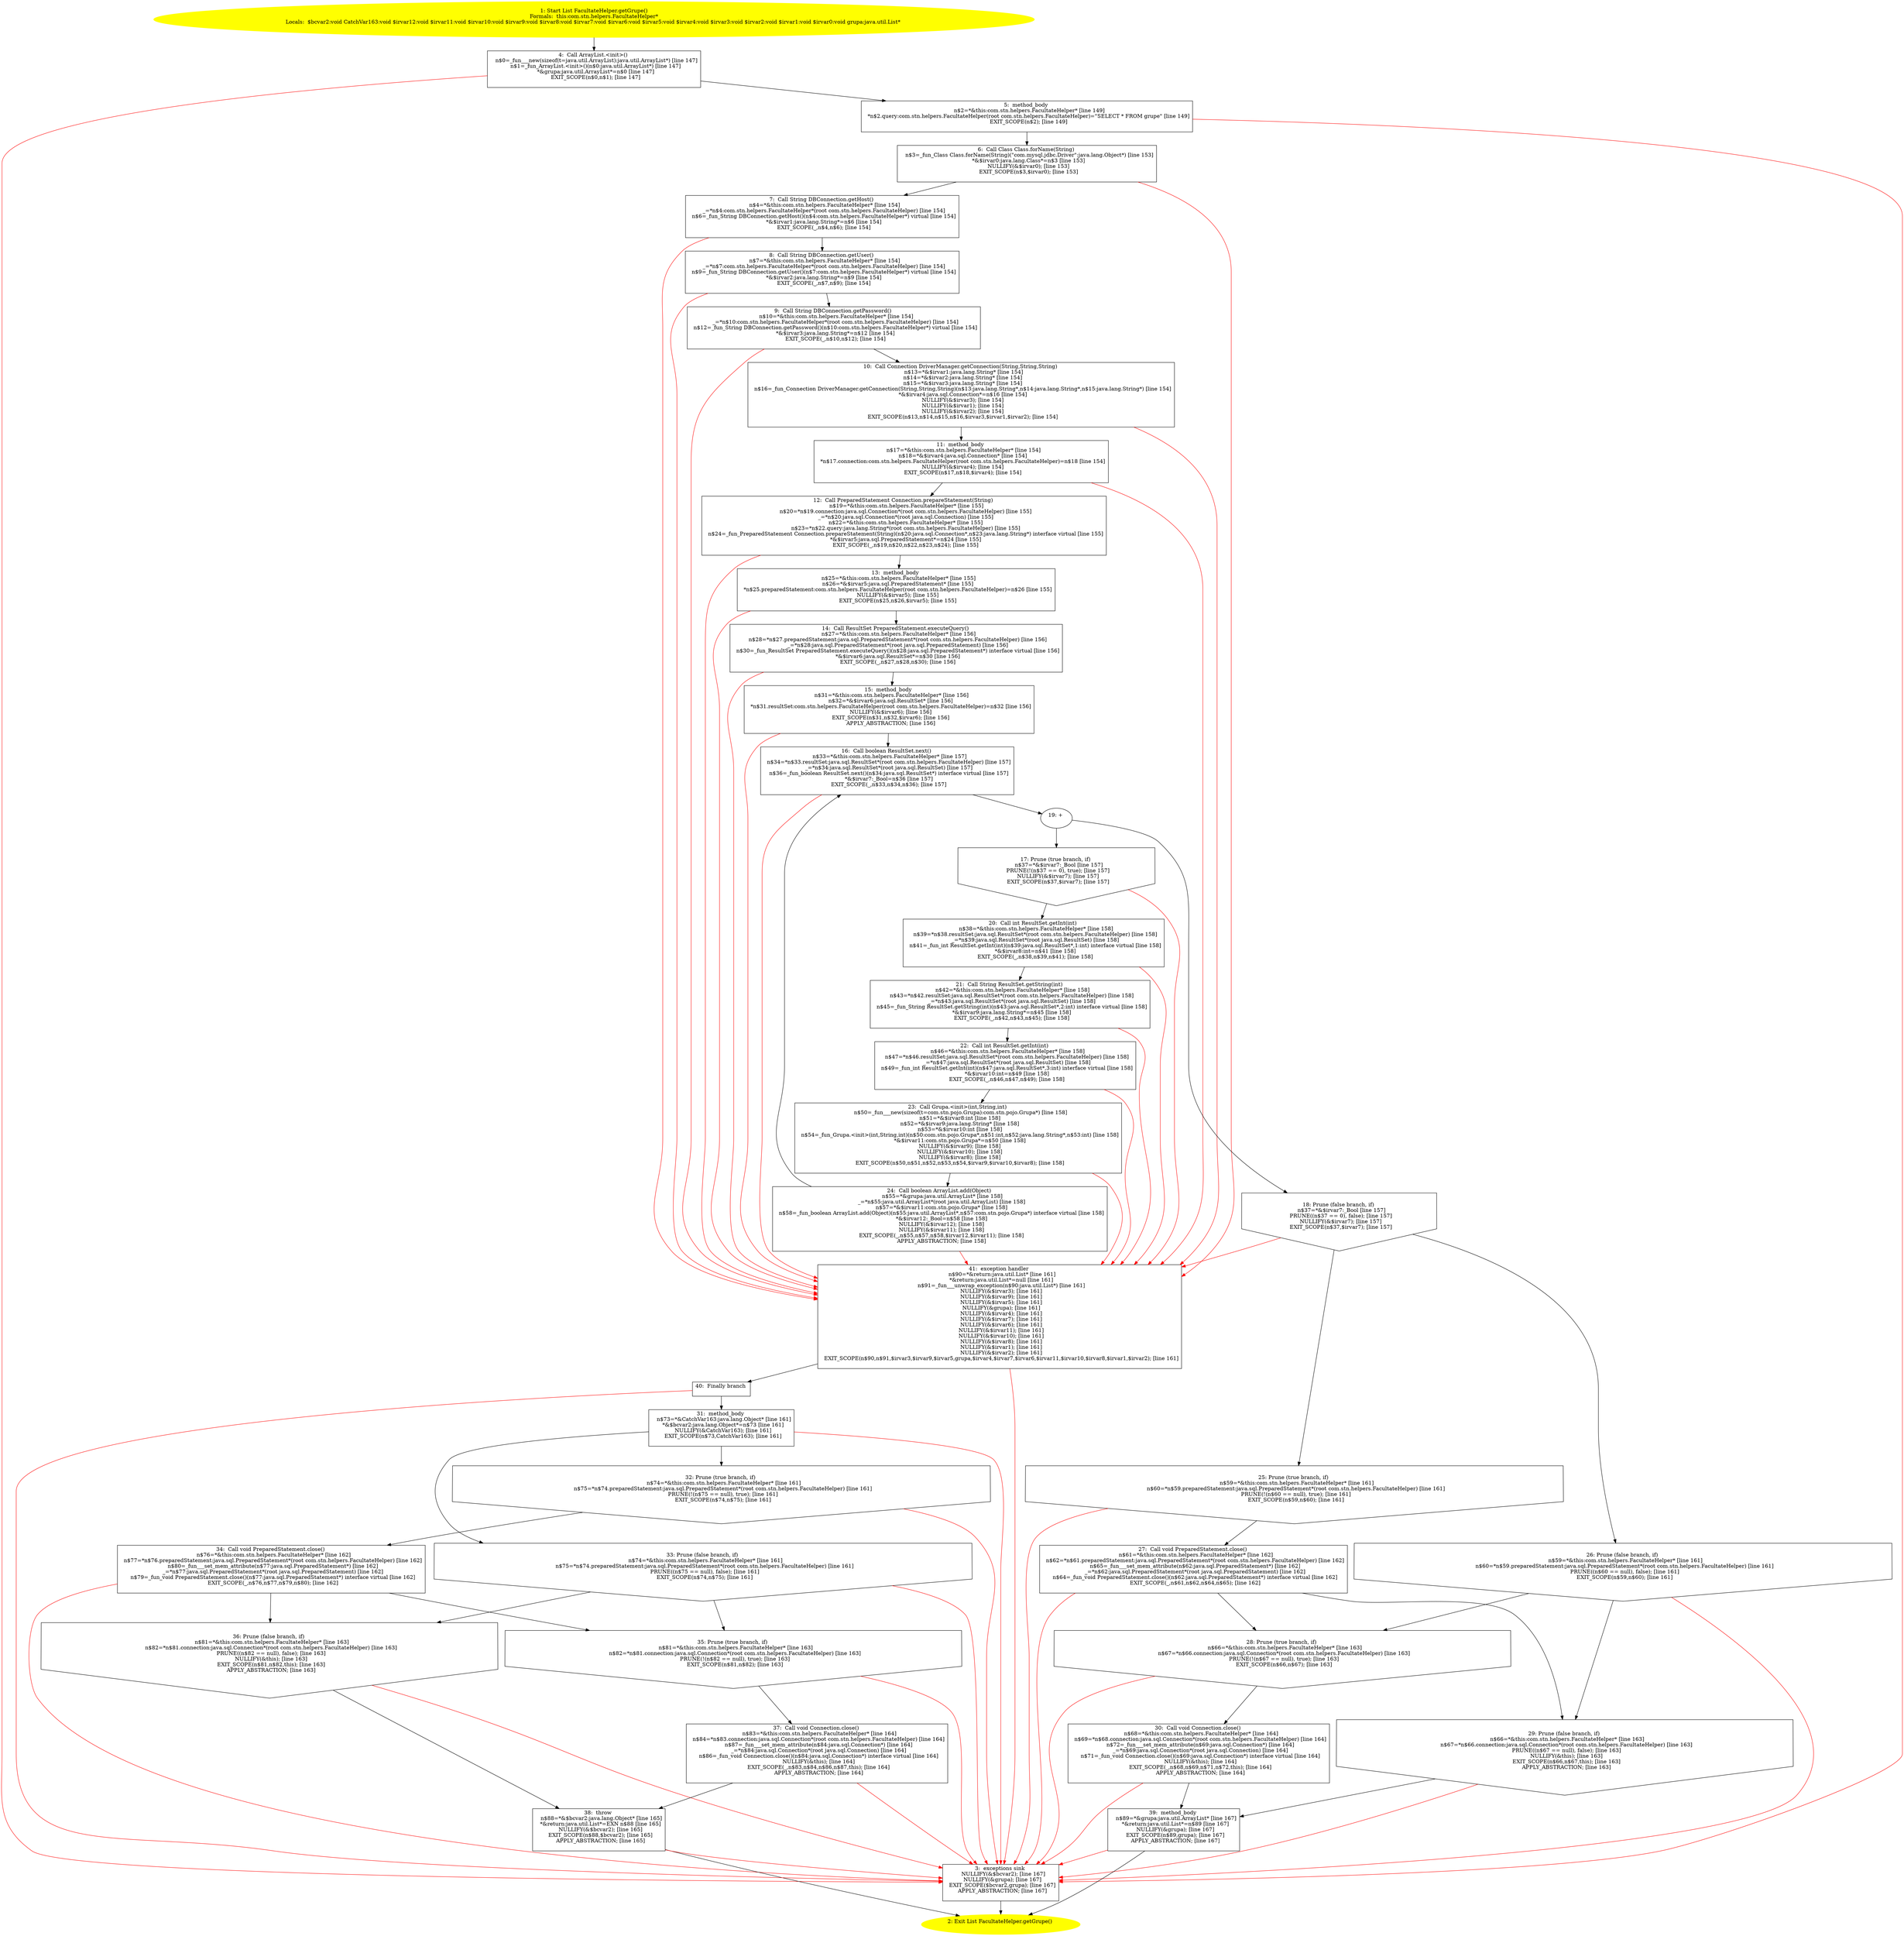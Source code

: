 /* @generated */
digraph cfg {
"com.stn.helpers.FacultateHelper.getGrupe():java.util.List.1581a0b5d6e8b7393c463433d11bc1db_1" [label="1: Start List FacultateHelper.getGrupe()\nFormals:  this:com.stn.helpers.FacultateHelper*\nLocals:  $bcvar2:void CatchVar163:void $irvar12:void $irvar11:void $irvar10:void $irvar9:void $irvar8:void $irvar7:void $irvar6:void $irvar5:void $irvar4:void $irvar3:void $irvar2:void $irvar1:void $irvar0:void grupa:java.util.List* \n  " color=yellow style=filled]
	

	 "com.stn.helpers.FacultateHelper.getGrupe():java.util.List.1581a0b5d6e8b7393c463433d11bc1db_1" -> "com.stn.helpers.FacultateHelper.getGrupe():java.util.List.1581a0b5d6e8b7393c463433d11bc1db_4" ;
"com.stn.helpers.FacultateHelper.getGrupe():java.util.List.1581a0b5d6e8b7393c463433d11bc1db_2" [label="2: Exit List FacultateHelper.getGrupe() \n  " color=yellow style=filled]
	

"com.stn.helpers.FacultateHelper.getGrupe():java.util.List.1581a0b5d6e8b7393c463433d11bc1db_3" [label="3:  exceptions sink \n   NULLIFY(&$bcvar2); [line 167]\n  NULLIFY(&grupa); [line 167]\n  EXIT_SCOPE($bcvar2,grupa); [line 167]\n  APPLY_ABSTRACTION; [line 167]\n " shape="box"]
	

	 "com.stn.helpers.FacultateHelper.getGrupe():java.util.List.1581a0b5d6e8b7393c463433d11bc1db_3" -> "com.stn.helpers.FacultateHelper.getGrupe():java.util.List.1581a0b5d6e8b7393c463433d11bc1db_2" ;
"com.stn.helpers.FacultateHelper.getGrupe():java.util.List.1581a0b5d6e8b7393c463433d11bc1db_4" [label="4:  Call ArrayList.<init>() \n   n$0=_fun___new(sizeof(t=java.util.ArrayList):java.util.ArrayList*) [line 147]\n  n$1=_fun_ArrayList.<init>()(n$0:java.util.ArrayList*) [line 147]\n  *&grupa:java.util.ArrayList*=n$0 [line 147]\n  EXIT_SCOPE(n$0,n$1); [line 147]\n " shape="box"]
	

	 "com.stn.helpers.FacultateHelper.getGrupe():java.util.List.1581a0b5d6e8b7393c463433d11bc1db_4" -> "com.stn.helpers.FacultateHelper.getGrupe():java.util.List.1581a0b5d6e8b7393c463433d11bc1db_5" ;
	 "com.stn.helpers.FacultateHelper.getGrupe():java.util.List.1581a0b5d6e8b7393c463433d11bc1db_4" -> "com.stn.helpers.FacultateHelper.getGrupe():java.util.List.1581a0b5d6e8b7393c463433d11bc1db_3" [color="red" ];
"com.stn.helpers.FacultateHelper.getGrupe():java.util.List.1581a0b5d6e8b7393c463433d11bc1db_5" [label="5:  method_body \n   n$2=*&this:com.stn.helpers.FacultateHelper* [line 149]\n  *n$2.query:com.stn.helpers.FacultateHelper(root com.stn.helpers.FacultateHelper)=\"SELECT * FROM grupe\" [line 149]\n  EXIT_SCOPE(n$2); [line 149]\n " shape="box"]
	

	 "com.stn.helpers.FacultateHelper.getGrupe():java.util.List.1581a0b5d6e8b7393c463433d11bc1db_5" -> "com.stn.helpers.FacultateHelper.getGrupe():java.util.List.1581a0b5d6e8b7393c463433d11bc1db_6" ;
	 "com.stn.helpers.FacultateHelper.getGrupe():java.util.List.1581a0b5d6e8b7393c463433d11bc1db_5" -> "com.stn.helpers.FacultateHelper.getGrupe():java.util.List.1581a0b5d6e8b7393c463433d11bc1db_3" [color="red" ];
"com.stn.helpers.FacultateHelper.getGrupe():java.util.List.1581a0b5d6e8b7393c463433d11bc1db_6" [label="6:  Call Class Class.forName(String) \n   n$3=_fun_Class Class.forName(String)(\"com.mysql.jdbc.Driver\":java.lang.Object*) [line 153]\n  *&$irvar0:java.lang.Class*=n$3 [line 153]\n  NULLIFY(&$irvar0); [line 153]\n  EXIT_SCOPE(n$3,$irvar0); [line 153]\n " shape="box"]
	

	 "com.stn.helpers.FacultateHelper.getGrupe():java.util.List.1581a0b5d6e8b7393c463433d11bc1db_6" -> "com.stn.helpers.FacultateHelper.getGrupe():java.util.List.1581a0b5d6e8b7393c463433d11bc1db_7" ;
	 "com.stn.helpers.FacultateHelper.getGrupe():java.util.List.1581a0b5d6e8b7393c463433d11bc1db_6" -> "com.stn.helpers.FacultateHelper.getGrupe():java.util.List.1581a0b5d6e8b7393c463433d11bc1db_41" [color="red" ];
"com.stn.helpers.FacultateHelper.getGrupe():java.util.List.1581a0b5d6e8b7393c463433d11bc1db_7" [label="7:  Call String DBConnection.getHost() \n   n$4=*&this:com.stn.helpers.FacultateHelper* [line 154]\n  _=*n$4:com.stn.helpers.FacultateHelper*(root com.stn.helpers.FacultateHelper) [line 154]\n  n$6=_fun_String DBConnection.getHost()(n$4:com.stn.helpers.FacultateHelper*) virtual [line 154]\n  *&$irvar1:java.lang.String*=n$6 [line 154]\n  EXIT_SCOPE(_,n$4,n$6); [line 154]\n " shape="box"]
	

	 "com.stn.helpers.FacultateHelper.getGrupe():java.util.List.1581a0b5d6e8b7393c463433d11bc1db_7" -> "com.stn.helpers.FacultateHelper.getGrupe():java.util.List.1581a0b5d6e8b7393c463433d11bc1db_8" ;
	 "com.stn.helpers.FacultateHelper.getGrupe():java.util.List.1581a0b5d6e8b7393c463433d11bc1db_7" -> "com.stn.helpers.FacultateHelper.getGrupe():java.util.List.1581a0b5d6e8b7393c463433d11bc1db_41" [color="red" ];
"com.stn.helpers.FacultateHelper.getGrupe():java.util.List.1581a0b5d6e8b7393c463433d11bc1db_8" [label="8:  Call String DBConnection.getUser() \n   n$7=*&this:com.stn.helpers.FacultateHelper* [line 154]\n  _=*n$7:com.stn.helpers.FacultateHelper*(root com.stn.helpers.FacultateHelper) [line 154]\n  n$9=_fun_String DBConnection.getUser()(n$7:com.stn.helpers.FacultateHelper*) virtual [line 154]\n  *&$irvar2:java.lang.String*=n$9 [line 154]\n  EXIT_SCOPE(_,n$7,n$9); [line 154]\n " shape="box"]
	

	 "com.stn.helpers.FacultateHelper.getGrupe():java.util.List.1581a0b5d6e8b7393c463433d11bc1db_8" -> "com.stn.helpers.FacultateHelper.getGrupe():java.util.List.1581a0b5d6e8b7393c463433d11bc1db_9" ;
	 "com.stn.helpers.FacultateHelper.getGrupe():java.util.List.1581a0b5d6e8b7393c463433d11bc1db_8" -> "com.stn.helpers.FacultateHelper.getGrupe():java.util.List.1581a0b5d6e8b7393c463433d11bc1db_41" [color="red" ];
"com.stn.helpers.FacultateHelper.getGrupe():java.util.List.1581a0b5d6e8b7393c463433d11bc1db_9" [label="9:  Call String DBConnection.getPassword() \n   n$10=*&this:com.stn.helpers.FacultateHelper* [line 154]\n  _=*n$10:com.stn.helpers.FacultateHelper*(root com.stn.helpers.FacultateHelper) [line 154]\n  n$12=_fun_String DBConnection.getPassword()(n$10:com.stn.helpers.FacultateHelper*) virtual [line 154]\n  *&$irvar3:java.lang.String*=n$12 [line 154]\n  EXIT_SCOPE(_,n$10,n$12); [line 154]\n " shape="box"]
	

	 "com.stn.helpers.FacultateHelper.getGrupe():java.util.List.1581a0b5d6e8b7393c463433d11bc1db_9" -> "com.stn.helpers.FacultateHelper.getGrupe():java.util.List.1581a0b5d6e8b7393c463433d11bc1db_10" ;
	 "com.stn.helpers.FacultateHelper.getGrupe():java.util.List.1581a0b5d6e8b7393c463433d11bc1db_9" -> "com.stn.helpers.FacultateHelper.getGrupe():java.util.List.1581a0b5d6e8b7393c463433d11bc1db_41" [color="red" ];
"com.stn.helpers.FacultateHelper.getGrupe():java.util.List.1581a0b5d6e8b7393c463433d11bc1db_10" [label="10:  Call Connection DriverManager.getConnection(String,String,String) \n   n$13=*&$irvar1:java.lang.String* [line 154]\n  n$14=*&$irvar2:java.lang.String* [line 154]\n  n$15=*&$irvar3:java.lang.String* [line 154]\n  n$16=_fun_Connection DriverManager.getConnection(String,String,String)(n$13:java.lang.String*,n$14:java.lang.String*,n$15:java.lang.String*) [line 154]\n  *&$irvar4:java.sql.Connection*=n$16 [line 154]\n  NULLIFY(&$irvar3); [line 154]\n  NULLIFY(&$irvar1); [line 154]\n  NULLIFY(&$irvar2); [line 154]\n  EXIT_SCOPE(n$13,n$14,n$15,n$16,$irvar3,$irvar1,$irvar2); [line 154]\n " shape="box"]
	

	 "com.stn.helpers.FacultateHelper.getGrupe():java.util.List.1581a0b5d6e8b7393c463433d11bc1db_10" -> "com.stn.helpers.FacultateHelper.getGrupe():java.util.List.1581a0b5d6e8b7393c463433d11bc1db_11" ;
	 "com.stn.helpers.FacultateHelper.getGrupe():java.util.List.1581a0b5d6e8b7393c463433d11bc1db_10" -> "com.stn.helpers.FacultateHelper.getGrupe():java.util.List.1581a0b5d6e8b7393c463433d11bc1db_41" [color="red" ];
"com.stn.helpers.FacultateHelper.getGrupe():java.util.List.1581a0b5d6e8b7393c463433d11bc1db_11" [label="11:  method_body \n   n$17=*&this:com.stn.helpers.FacultateHelper* [line 154]\n  n$18=*&$irvar4:java.sql.Connection* [line 154]\n  *n$17.connection:com.stn.helpers.FacultateHelper(root com.stn.helpers.FacultateHelper)=n$18 [line 154]\n  NULLIFY(&$irvar4); [line 154]\n  EXIT_SCOPE(n$17,n$18,$irvar4); [line 154]\n " shape="box"]
	

	 "com.stn.helpers.FacultateHelper.getGrupe():java.util.List.1581a0b5d6e8b7393c463433d11bc1db_11" -> "com.stn.helpers.FacultateHelper.getGrupe():java.util.List.1581a0b5d6e8b7393c463433d11bc1db_12" ;
	 "com.stn.helpers.FacultateHelper.getGrupe():java.util.List.1581a0b5d6e8b7393c463433d11bc1db_11" -> "com.stn.helpers.FacultateHelper.getGrupe():java.util.List.1581a0b5d6e8b7393c463433d11bc1db_41" [color="red" ];
"com.stn.helpers.FacultateHelper.getGrupe():java.util.List.1581a0b5d6e8b7393c463433d11bc1db_12" [label="12:  Call PreparedStatement Connection.prepareStatement(String) \n   n$19=*&this:com.stn.helpers.FacultateHelper* [line 155]\n  n$20=*n$19.connection:java.sql.Connection*(root com.stn.helpers.FacultateHelper) [line 155]\n  _=*n$20:java.sql.Connection*(root java.sql.Connection) [line 155]\n  n$22=*&this:com.stn.helpers.FacultateHelper* [line 155]\n  n$23=*n$22.query:java.lang.String*(root com.stn.helpers.FacultateHelper) [line 155]\n  n$24=_fun_PreparedStatement Connection.prepareStatement(String)(n$20:java.sql.Connection*,n$23:java.lang.String*) interface virtual [line 155]\n  *&$irvar5:java.sql.PreparedStatement*=n$24 [line 155]\n  EXIT_SCOPE(_,n$19,n$20,n$22,n$23,n$24); [line 155]\n " shape="box"]
	

	 "com.stn.helpers.FacultateHelper.getGrupe():java.util.List.1581a0b5d6e8b7393c463433d11bc1db_12" -> "com.stn.helpers.FacultateHelper.getGrupe():java.util.List.1581a0b5d6e8b7393c463433d11bc1db_13" ;
	 "com.stn.helpers.FacultateHelper.getGrupe():java.util.List.1581a0b5d6e8b7393c463433d11bc1db_12" -> "com.stn.helpers.FacultateHelper.getGrupe():java.util.List.1581a0b5d6e8b7393c463433d11bc1db_41" [color="red" ];
"com.stn.helpers.FacultateHelper.getGrupe():java.util.List.1581a0b5d6e8b7393c463433d11bc1db_13" [label="13:  method_body \n   n$25=*&this:com.stn.helpers.FacultateHelper* [line 155]\n  n$26=*&$irvar5:java.sql.PreparedStatement* [line 155]\n  *n$25.preparedStatement:com.stn.helpers.FacultateHelper(root com.stn.helpers.FacultateHelper)=n$26 [line 155]\n  NULLIFY(&$irvar5); [line 155]\n  EXIT_SCOPE(n$25,n$26,$irvar5); [line 155]\n " shape="box"]
	

	 "com.stn.helpers.FacultateHelper.getGrupe():java.util.List.1581a0b5d6e8b7393c463433d11bc1db_13" -> "com.stn.helpers.FacultateHelper.getGrupe():java.util.List.1581a0b5d6e8b7393c463433d11bc1db_14" ;
	 "com.stn.helpers.FacultateHelper.getGrupe():java.util.List.1581a0b5d6e8b7393c463433d11bc1db_13" -> "com.stn.helpers.FacultateHelper.getGrupe():java.util.List.1581a0b5d6e8b7393c463433d11bc1db_41" [color="red" ];
"com.stn.helpers.FacultateHelper.getGrupe():java.util.List.1581a0b5d6e8b7393c463433d11bc1db_14" [label="14:  Call ResultSet PreparedStatement.executeQuery() \n   n$27=*&this:com.stn.helpers.FacultateHelper* [line 156]\n  n$28=*n$27.preparedStatement:java.sql.PreparedStatement*(root com.stn.helpers.FacultateHelper) [line 156]\n  _=*n$28:java.sql.PreparedStatement*(root java.sql.PreparedStatement) [line 156]\n  n$30=_fun_ResultSet PreparedStatement.executeQuery()(n$28:java.sql.PreparedStatement*) interface virtual [line 156]\n  *&$irvar6:java.sql.ResultSet*=n$30 [line 156]\n  EXIT_SCOPE(_,n$27,n$28,n$30); [line 156]\n " shape="box"]
	

	 "com.stn.helpers.FacultateHelper.getGrupe():java.util.List.1581a0b5d6e8b7393c463433d11bc1db_14" -> "com.stn.helpers.FacultateHelper.getGrupe():java.util.List.1581a0b5d6e8b7393c463433d11bc1db_15" ;
	 "com.stn.helpers.FacultateHelper.getGrupe():java.util.List.1581a0b5d6e8b7393c463433d11bc1db_14" -> "com.stn.helpers.FacultateHelper.getGrupe():java.util.List.1581a0b5d6e8b7393c463433d11bc1db_41" [color="red" ];
"com.stn.helpers.FacultateHelper.getGrupe():java.util.List.1581a0b5d6e8b7393c463433d11bc1db_15" [label="15:  method_body \n   n$31=*&this:com.stn.helpers.FacultateHelper* [line 156]\n  n$32=*&$irvar6:java.sql.ResultSet* [line 156]\n  *n$31.resultSet:com.stn.helpers.FacultateHelper(root com.stn.helpers.FacultateHelper)=n$32 [line 156]\n  NULLIFY(&$irvar6); [line 156]\n  EXIT_SCOPE(n$31,n$32,$irvar6); [line 156]\n  APPLY_ABSTRACTION; [line 156]\n " shape="box"]
	

	 "com.stn.helpers.FacultateHelper.getGrupe():java.util.List.1581a0b5d6e8b7393c463433d11bc1db_15" -> "com.stn.helpers.FacultateHelper.getGrupe():java.util.List.1581a0b5d6e8b7393c463433d11bc1db_16" ;
	 "com.stn.helpers.FacultateHelper.getGrupe():java.util.List.1581a0b5d6e8b7393c463433d11bc1db_15" -> "com.stn.helpers.FacultateHelper.getGrupe():java.util.List.1581a0b5d6e8b7393c463433d11bc1db_41" [color="red" ];
"com.stn.helpers.FacultateHelper.getGrupe():java.util.List.1581a0b5d6e8b7393c463433d11bc1db_16" [label="16:  Call boolean ResultSet.next() \n   n$33=*&this:com.stn.helpers.FacultateHelper* [line 157]\n  n$34=*n$33.resultSet:java.sql.ResultSet*(root com.stn.helpers.FacultateHelper) [line 157]\n  _=*n$34:java.sql.ResultSet*(root java.sql.ResultSet) [line 157]\n  n$36=_fun_boolean ResultSet.next()(n$34:java.sql.ResultSet*) interface virtual [line 157]\n  *&$irvar7:_Bool=n$36 [line 157]\n  EXIT_SCOPE(_,n$33,n$34,n$36); [line 157]\n " shape="box"]
	

	 "com.stn.helpers.FacultateHelper.getGrupe():java.util.List.1581a0b5d6e8b7393c463433d11bc1db_16" -> "com.stn.helpers.FacultateHelper.getGrupe():java.util.List.1581a0b5d6e8b7393c463433d11bc1db_19" ;
	 "com.stn.helpers.FacultateHelper.getGrupe():java.util.List.1581a0b5d6e8b7393c463433d11bc1db_16" -> "com.stn.helpers.FacultateHelper.getGrupe():java.util.List.1581a0b5d6e8b7393c463433d11bc1db_41" [color="red" ];
"com.stn.helpers.FacultateHelper.getGrupe():java.util.List.1581a0b5d6e8b7393c463433d11bc1db_17" [label="17: Prune (true branch, if) \n   n$37=*&$irvar7:_Bool [line 157]\n  PRUNE(!(n$37 == 0), true); [line 157]\n  NULLIFY(&$irvar7); [line 157]\n  EXIT_SCOPE(n$37,$irvar7); [line 157]\n " shape="invhouse"]
	

	 "com.stn.helpers.FacultateHelper.getGrupe():java.util.List.1581a0b5d6e8b7393c463433d11bc1db_17" -> "com.stn.helpers.FacultateHelper.getGrupe():java.util.List.1581a0b5d6e8b7393c463433d11bc1db_20" ;
	 "com.stn.helpers.FacultateHelper.getGrupe():java.util.List.1581a0b5d6e8b7393c463433d11bc1db_17" -> "com.stn.helpers.FacultateHelper.getGrupe():java.util.List.1581a0b5d6e8b7393c463433d11bc1db_41" [color="red" ];
"com.stn.helpers.FacultateHelper.getGrupe():java.util.List.1581a0b5d6e8b7393c463433d11bc1db_18" [label="18: Prune (false branch, if) \n   n$37=*&$irvar7:_Bool [line 157]\n  PRUNE((n$37 == 0), false); [line 157]\n  NULLIFY(&$irvar7); [line 157]\n  EXIT_SCOPE(n$37,$irvar7); [line 157]\n " shape="invhouse"]
	

	 "com.stn.helpers.FacultateHelper.getGrupe():java.util.List.1581a0b5d6e8b7393c463433d11bc1db_18" -> "com.stn.helpers.FacultateHelper.getGrupe():java.util.List.1581a0b5d6e8b7393c463433d11bc1db_25" ;
	 "com.stn.helpers.FacultateHelper.getGrupe():java.util.List.1581a0b5d6e8b7393c463433d11bc1db_18" -> "com.stn.helpers.FacultateHelper.getGrupe():java.util.List.1581a0b5d6e8b7393c463433d11bc1db_26" ;
	 "com.stn.helpers.FacultateHelper.getGrupe():java.util.List.1581a0b5d6e8b7393c463433d11bc1db_18" -> "com.stn.helpers.FacultateHelper.getGrupe():java.util.List.1581a0b5d6e8b7393c463433d11bc1db_41" [color="red" ];
"com.stn.helpers.FacultateHelper.getGrupe():java.util.List.1581a0b5d6e8b7393c463433d11bc1db_19" [label="19: + \n  " ]
	

	 "com.stn.helpers.FacultateHelper.getGrupe():java.util.List.1581a0b5d6e8b7393c463433d11bc1db_19" -> "com.stn.helpers.FacultateHelper.getGrupe():java.util.List.1581a0b5d6e8b7393c463433d11bc1db_17" ;
	 "com.stn.helpers.FacultateHelper.getGrupe():java.util.List.1581a0b5d6e8b7393c463433d11bc1db_19" -> "com.stn.helpers.FacultateHelper.getGrupe():java.util.List.1581a0b5d6e8b7393c463433d11bc1db_18" ;
"com.stn.helpers.FacultateHelper.getGrupe():java.util.List.1581a0b5d6e8b7393c463433d11bc1db_20" [label="20:  Call int ResultSet.getInt(int) \n   n$38=*&this:com.stn.helpers.FacultateHelper* [line 158]\n  n$39=*n$38.resultSet:java.sql.ResultSet*(root com.stn.helpers.FacultateHelper) [line 158]\n  _=*n$39:java.sql.ResultSet*(root java.sql.ResultSet) [line 158]\n  n$41=_fun_int ResultSet.getInt(int)(n$39:java.sql.ResultSet*,1:int) interface virtual [line 158]\n  *&$irvar8:int=n$41 [line 158]\n  EXIT_SCOPE(_,n$38,n$39,n$41); [line 158]\n " shape="box"]
	

	 "com.stn.helpers.FacultateHelper.getGrupe():java.util.List.1581a0b5d6e8b7393c463433d11bc1db_20" -> "com.stn.helpers.FacultateHelper.getGrupe():java.util.List.1581a0b5d6e8b7393c463433d11bc1db_21" ;
	 "com.stn.helpers.FacultateHelper.getGrupe():java.util.List.1581a0b5d6e8b7393c463433d11bc1db_20" -> "com.stn.helpers.FacultateHelper.getGrupe():java.util.List.1581a0b5d6e8b7393c463433d11bc1db_41" [color="red" ];
"com.stn.helpers.FacultateHelper.getGrupe():java.util.List.1581a0b5d6e8b7393c463433d11bc1db_21" [label="21:  Call String ResultSet.getString(int) \n   n$42=*&this:com.stn.helpers.FacultateHelper* [line 158]\n  n$43=*n$42.resultSet:java.sql.ResultSet*(root com.stn.helpers.FacultateHelper) [line 158]\n  _=*n$43:java.sql.ResultSet*(root java.sql.ResultSet) [line 158]\n  n$45=_fun_String ResultSet.getString(int)(n$43:java.sql.ResultSet*,2:int) interface virtual [line 158]\n  *&$irvar9:java.lang.String*=n$45 [line 158]\n  EXIT_SCOPE(_,n$42,n$43,n$45); [line 158]\n " shape="box"]
	

	 "com.stn.helpers.FacultateHelper.getGrupe():java.util.List.1581a0b5d6e8b7393c463433d11bc1db_21" -> "com.stn.helpers.FacultateHelper.getGrupe():java.util.List.1581a0b5d6e8b7393c463433d11bc1db_22" ;
	 "com.stn.helpers.FacultateHelper.getGrupe():java.util.List.1581a0b5d6e8b7393c463433d11bc1db_21" -> "com.stn.helpers.FacultateHelper.getGrupe():java.util.List.1581a0b5d6e8b7393c463433d11bc1db_41" [color="red" ];
"com.stn.helpers.FacultateHelper.getGrupe():java.util.List.1581a0b5d6e8b7393c463433d11bc1db_22" [label="22:  Call int ResultSet.getInt(int) \n   n$46=*&this:com.stn.helpers.FacultateHelper* [line 158]\n  n$47=*n$46.resultSet:java.sql.ResultSet*(root com.stn.helpers.FacultateHelper) [line 158]\n  _=*n$47:java.sql.ResultSet*(root java.sql.ResultSet) [line 158]\n  n$49=_fun_int ResultSet.getInt(int)(n$47:java.sql.ResultSet*,3:int) interface virtual [line 158]\n  *&$irvar10:int=n$49 [line 158]\n  EXIT_SCOPE(_,n$46,n$47,n$49); [line 158]\n " shape="box"]
	

	 "com.stn.helpers.FacultateHelper.getGrupe():java.util.List.1581a0b5d6e8b7393c463433d11bc1db_22" -> "com.stn.helpers.FacultateHelper.getGrupe():java.util.List.1581a0b5d6e8b7393c463433d11bc1db_23" ;
	 "com.stn.helpers.FacultateHelper.getGrupe():java.util.List.1581a0b5d6e8b7393c463433d11bc1db_22" -> "com.stn.helpers.FacultateHelper.getGrupe():java.util.List.1581a0b5d6e8b7393c463433d11bc1db_41" [color="red" ];
"com.stn.helpers.FacultateHelper.getGrupe():java.util.List.1581a0b5d6e8b7393c463433d11bc1db_23" [label="23:  Call Grupa.<init>(int,String,int) \n   n$50=_fun___new(sizeof(t=com.stn.pojo.Grupa):com.stn.pojo.Grupa*) [line 158]\n  n$51=*&$irvar8:int [line 158]\n  n$52=*&$irvar9:java.lang.String* [line 158]\n  n$53=*&$irvar10:int [line 158]\n  n$54=_fun_Grupa.<init>(int,String,int)(n$50:com.stn.pojo.Grupa*,n$51:int,n$52:java.lang.String*,n$53:int) [line 158]\n  *&$irvar11:com.stn.pojo.Grupa*=n$50 [line 158]\n  NULLIFY(&$irvar9); [line 158]\n  NULLIFY(&$irvar10); [line 158]\n  NULLIFY(&$irvar8); [line 158]\n  EXIT_SCOPE(n$50,n$51,n$52,n$53,n$54,$irvar9,$irvar10,$irvar8); [line 158]\n " shape="box"]
	

	 "com.stn.helpers.FacultateHelper.getGrupe():java.util.List.1581a0b5d6e8b7393c463433d11bc1db_23" -> "com.stn.helpers.FacultateHelper.getGrupe():java.util.List.1581a0b5d6e8b7393c463433d11bc1db_24" ;
	 "com.stn.helpers.FacultateHelper.getGrupe():java.util.List.1581a0b5d6e8b7393c463433d11bc1db_23" -> "com.stn.helpers.FacultateHelper.getGrupe():java.util.List.1581a0b5d6e8b7393c463433d11bc1db_41" [color="red" ];
"com.stn.helpers.FacultateHelper.getGrupe():java.util.List.1581a0b5d6e8b7393c463433d11bc1db_24" [label="24:  Call boolean ArrayList.add(Object) \n   n$55=*&grupa:java.util.ArrayList* [line 158]\n  _=*n$55:java.util.ArrayList*(root java.util.ArrayList) [line 158]\n  n$57=*&$irvar11:com.stn.pojo.Grupa* [line 158]\n  n$58=_fun_boolean ArrayList.add(Object)(n$55:java.util.ArrayList*,n$57:com.stn.pojo.Grupa*) interface virtual [line 158]\n  *&$irvar12:_Bool=n$58 [line 158]\n  NULLIFY(&$irvar12); [line 158]\n  NULLIFY(&$irvar11); [line 158]\n  EXIT_SCOPE(_,n$55,n$57,n$58,$irvar12,$irvar11); [line 158]\n  APPLY_ABSTRACTION; [line 158]\n " shape="box"]
	

	 "com.stn.helpers.FacultateHelper.getGrupe():java.util.List.1581a0b5d6e8b7393c463433d11bc1db_24" -> "com.stn.helpers.FacultateHelper.getGrupe():java.util.List.1581a0b5d6e8b7393c463433d11bc1db_16" ;
	 "com.stn.helpers.FacultateHelper.getGrupe():java.util.List.1581a0b5d6e8b7393c463433d11bc1db_24" -> "com.stn.helpers.FacultateHelper.getGrupe():java.util.List.1581a0b5d6e8b7393c463433d11bc1db_41" [color="red" ];
"com.stn.helpers.FacultateHelper.getGrupe():java.util.List.1581a0b5d6e8b7393c463433d11bc1db_25" [label="25: Prune (true branch, if) \n   n$59=*&this:com.stn.helpers.FacultateHelper* [line 161]\n  n$60=*n$59.preparedStatement:java.sql.PreparedStatement*(root com.stn.helpers.FacultateHelper) [line 161]\n  PRUNE(!(n$60 == null), true); [line 161]\n  EXIT_SCOPE(n$59,n$60); [line 161]\n " shape="invhouse"]
	

	 "com.stn.helpers.FacultateHelper.getGrupe():java.util.List.1581a0b5d6e8b7393c463433d11bc1db_25" -> "com.stn.helpers.FacultateHelper.getGrupe():java.util.List.1581a0b5d6e8b7393c463433d11bc1db_27" ;
	 "com.stn.helpers.FacultateHelper.getGrupe():java.util.List.1581a0b5d6e8b7393c463433d11bc1db_25" -> "com.stn.helpers.FacultateHelper.getGrupe():java.util.List.1581a0b5d6e8b7393c463433d11bc1db_3" [color="red" ];
"com.stn.helpers.FacultateHelper.getGrupe():java.util.List.1581a0b5d6e8b7393c463433d11bc1db_26" [label="26: Prune (false branch, if) \n   n$59=*&this:com.stn.helpers.FacultateHelper* [line 161]\n  n$60=*n$59.preparedStatement:java.sql.PreparedStatement*(root com.stn.helpers.FacultateHelper) [line 161]\n  PRUNE((n$60 == null), false); [line 161]\n  EXIT_SCOPE(n$59,n$60); [line 161]\n " shape="invhouse"]
	

	 "com.stn.helpers.FacultateHelper.getGrupe():java.util.List.1581a0b5d6e8b7393c463433d11bc1db_26" -> "com.stn.helpers.FacultateHelper.getGrupe():java.util.List.1581a0b5d6e8b7393c463433d11bc1db_28" ;
	 "com.stn.helpers.FacultateHelper.getGrupe():java.util.List.1581a0b5d6e8b7393c463433d11bc1db_26" -> "com.stn.helpers.FacultateHelper.getGrupe():java.util.List.1581a0b5d6e8b7393c463433d11bc1db_29" ;
	 "com.stn.helpers.FacultateHelper.getGrupe():java.util.List.1581a0b5d6e8b7393c463433d11bc1db_26" -> "com.stn.helpers.FacultateHelper.getGrupe():java.util.List.1581a0b5d6e8b7393c463433d11bc1db_3" [color="red" ];
"com.stn.helpers.FacultateHelper.getGrupe():java.util.List.1581a0b5d6e8b7393c463433d11bc1db_27" [label="27:  Call void PreparedStatement.close() \n   n$61=*&this:com.stn.helpers.FacultateHelper* [line 162]\n  n$62=*n$61.preparedStatement:java.sql.PreparedStatement*(root com.stn.helpers.FacultateHelper) [line 162]\n  n$65=_fun___set_mem_attribute(n$62:java.sql.PreparedStatement*) [line 162]\n  _=*n$62:java.sql.PreparedStatement*(root java.sql.PreparedStatement) [line 162]\n  n$64=_fun_void PreparedStatement.close()(n$62:java.sql.PreparedStatement*) interface virtual [line 162]\n  EXIT_SCOPE(_,n$61,n$62,n$64,n$65); [line 162]\n " shape="box"]
	

	 "com.stn.helpers.FacultateHelper.getGrupe():java.util.List.1581a0b5d6e8b7393c463433d11bc1db_27" -> "com.stn.helpers.FacultateHelper.getGrupe():java.util.List.1581a0b5d6e8b7393c463433d11bc1db_28" ;
	 "com.stn.helpers.FacultateHelper.getGrupe():java.util.List.1581a0b5d6e8b7393c463433d11bc1db_27" -> "com.stn.helpers.FacultateHelper.getGrupe():java.util.List.1581a0b5d6e8b7393c463433d11bc1db_29" ;
	 "com.stn.helpers.FacultateHelper.getGrupe():java.util.List.1581a0b5d6e8b7393c463433d11bc1db_27" -> "com.stn.helpers.FacultateHelper.getGrupe():java.util.List.1581a0b5d6e8b7393c463433d11bc1db_3" [color="red" ];
"com.stn.helpers.FacultateHelper.getGrupe():java.util.List.1581a0b5d6e8b7393c463433d11bc1db_28" [label="28: Prune (true branch, if) \n   n$66=*&this:com.stn.helpers.FacultateHelper* [line 163]\n  n$67=*n$66.connection:java.sql.Connection*(root com.stn.helpers.FacultateHelper) [line 163]\n  PRUNE(!(n$67 == null), true); [line 163]\n  EXIT_SCOPE(n$66,n$67); [line 163]\n " shape="invhouse"]
	

	 "com.stn.helpers.FacultateHelper.getGrupe():java.util.List.1581a0b5d6e8b7393c463433d11bc1db_28" -> "com.stn.helpers.FacultateHelper.getGrupe():java.util.List.1581a0b5d6e8b7393c463433d11bc1db_30" ;
	 "com.stn.helpers.FacultateHelper.getGrupe():java.util.List.1581a0b5d6e8b7393c463433d11bc1db_28" -> "com.stn.helpers.FacultateHelper.getGrupe():java.util.List.1581a0b5d6e8b7393c463433d11bc1db_3" [color="red" ];
"com.stn.helpers.FacultateHelper.getGrupe():java.util.List.1581a0b5d6e8b7393c463433d11bc1db_29" [label="29: Prune (false branch, if) \n   n$66=*&this:com.stn.helpers.FacultateHelper* [line 163]\n  n$67=*n$66.connection:java.sql.Connection*(root com.stn.helpers.FacultateHelper) [line 163]\n  PRUNE((n$67 == null), false); [line 163]\n  NULLIFY(&this); [line 163]\n  EXIT_SCOPE(n$66,n$67,this); [line 163]\n  APPLY_ABSTRACTION; [line 163]\n " shape="invhouse"]
	

	 "com.stn.helpers.FacultateHelper.getGrupe():java.util.List.1581a0b5d6e8b7393c463433d11bc1db_29" -> "com.stn.helpers.FacultateHelper.getGrupe():java.util.List.1581a0b5d6e8b7393c463433d11bc1db_39" ;
	 "com.stn.helpers.FacultateHelper.getGrupe():java.util.List.1581a0b5d6e8b7393c463433d11bc1db_29" -> "com.stn.helpers.FacultateHelper.getGrupe():java.util.List.1581a0b5d6e8b7393c463433d11bc1db_3" [color="red" ];
"com.stn.helpers.FacultateHelper.getGrupe():java.util.List.1581a0b5d6e8b7393c463433d11bc1db_30" [label="30:  Call void Connection.close() \n   n$68=*&this:com.stn.helpers.FacultateHelper* [line 164]\n  n$69=*n$68.connection:java.sql.Connection*(root com.stn.helpers.FacultateHelper) [line 164]\n  n$72=_fun___set_mem_attribute(n$69:java.sql.Connection*) [line 164]\n  _=*n$69:java.sql.Connection*(root java.sql.Connection) [line 164]\n  n$71=_fun_void Connection.close()(n$69:java.sql.Connection*) interface virtual [line 164]\n  NULLIFY(&this); [line 164]\n  EXIT_SCOPE(_,n$68,n$69,n$71,n$72,this); [line 164]\n  APPLY_ABSTRACTION; [line 164]\n " shape="box"]
	

	 "com.stn.helpers.FacultateHelper.getGrupe():java.util.List.1581a0b5d6e8b7393c463433d11bc1db_30" -> "com.stn.helpers.FacultateHelper.getGrupe():java.util.List.1581a0b5d6e8b7393c463433d11bc1db_39" ;
	 "com.stn.helpers.FacultateHelper.getGrupe():java.util.List.1581a0b5d6e8b7393c463433d11bc1db_30" -> "com.stn.helpers.FacultateHelper.getGrupe():java.util.List.1581a0b5d6e8b7393c463433d11bc1db_3" [color="red" ];
"com.stn.helpers.FacultateHelper.getGrupe():java.util.List.1581a0b5d6e8b7393c463433d11bc1db_31" [label="31:  method_body \n   n$73=*&CatchVar163:java.lang.Object* [line 161]\n  *&$bcvar2:java.lang.Object*=n$73 [line 161]\n  NULLIFY(&CatchVar163); [line 161]\n  EXIT_SCOPE(n$73,CatchVar163); [line 161]\n " shape="box"]
	

	 "com.stn.helpers.FacultateHelper.getGrupe():java.util.List.1581a0b5d6e8b7393c463433d11bc1db_31" -> "com.stn.helpers.FacultateHelper.getGrupe():java.util.List.1581a0b5d6e8b7393c463433d11bc1db_32" ;
	 "com.stn.helpers.FacultateHelper.getGrupe():java.util.List.1581a0b5d6e8b7393c463433d11bc1db_31" -> "com.stn.helpers.FacultateHelper.getGrupe():java.util.List.1581a0b5d6e8b7393c463433d11bc1db_33" ;
	 "com.stn.helpers.FacultateHelper.getGrupe():java.util.List.1581a0b5d6e8b7393c463433d11bc1db_31" -> "com.stn.helpers.FacultateHelper.getGrupe():java.util.List.1581a0b5d6e8b7393c463433d11bc1db_3" [color="red" ];
"com.stn.helpers.FacultateHelper.getGrupe():java.util.List.1581a0b5d6e8b7393c463433d11bc1db_32" [label="32: Prune (true branch, if) \n   n$74=*&this:com.stn.helpers.FacultateHelper* [line 161]\n  n$75=*n$74.preparedStatement:java.sql.PreparedStatement*(root com.stn.helpers.FacultateHelper) [line 161]\n  PRUNE(!(n$75 == null), true); [line 161]\n  EXIT_SCOPE(n$74,n$75); [line 161]\n " shape="invhouse"]
	

	 "com.stn.helpers.FacultateHelper.getGrupe():java.util.List.1581a0b5d6e8b7393c463433d11bc1db_32" -> "com.stn.helpers.FacultateHelper.getGrupe():java.util.List.1581a0b5d6e8b7393c463433d11bc1db_34" ;
	 "com.stn.helpers.FacultateHelper.getGrupe():java.util.List.1581a0b5d6e8b7393c463433d11bc1db_32" -> "com.stn.helpers.FacultateHelper.getGrupe():java.util.List.1581a0b5d6e8b7393c463433d11bc1db_3" [color="red" ];
"com.stn.helpers.FacultateHelper.getGrupe():java.util.List.1581a0b5d6e8b7393c463433d11bc1db_33" [label="33: Prune (false branch, if) \n   n$74=*&this:com.stn.helpers.FacultateHelper* [line 161]\n  n$75=*n$74.preparedStatement:java.sql.PreparedStatement*(root com.stn.helpers.FacultateHelper) [line 161]\n  PRUNE((n$75 == null), false); [line 161]\n  EXIT_SCOPE(n$74,n$75); [line 161]\n " shape="invhouse"]
	

	 "com.stn.helpers.FacultateHelper.getGrupe():java.util.List.1581a0b5d6e8b7393c463433d11bc1db_33" -> "com.stn.helpers.FacultateHelper.getGrupe():java.util.List.1581a0b5d6e8b7393c463433d11bc1db_35" ;
	 "com.stn.helpers.FacultateHelper.getGrupe():java.util.List.1581a0b5d6e8b7393c463433d11bc1db_33" -> "com.stn.helpers.FacultateHelper.getGrupe():java.util.List.1581a0b5d6e8b7393c463433d11bc1db_36" ;
	 "com.stn.helpers.FacultateHelper.getGrupe():java.util.List.1581a0b5d6e8b7393c463433d11bc1db_33" -> "com.stn.helpers.FacultateHelper.getGrupe():java.util.List.1581a0b5d6e8b7393c463433d11bc1db_3" [color="red" ];
"com.stn.helpers.FacultateHelper.getGrupe():java.util.List.1581a0b5d6e8b7393c463433d11bc1db_34" [label="34:  Call void PreparedStatement.close() \n   n$76=*&this:com.stn.helpers.FacultateHelper* [line 162]\n  n$77=*n$76.preparedStatement:java.sql.PreparedStatement*(root com.stn.helpers.FacultateHelper) [line 162]\n  n$80=_fun___set_mem_attribute(n$77:java.sql.PreparedStatement*) [line 162]\n  _=*n$77:java.sql.PreparedStatement*(root java.sql.PreparedStatement) [line 162]\n  n$79=_fun_void PreparedStatement.close()(n$77:java.sql.PreparedStatement*) interface virtual [line 162]\n  EXIT_SCOPE(_,n$76,n$77,n$79,n$80); [line 162]\n " shape="box"]
	

	 "com.stn.helpers.FacultateHelper.getGrupe():java.util.List.1581a0b5d6e8b7393c463433d11bc1db_34" -> "com.stn.helpers.FacultateHelper.getGrupe():java.util.List.1581a0b5d6e8b7393c463433d11bc1db_35" ;
	 "com.stn.helpers.FacultateHelper.getGrupe():java.util.List.1581a0b5d6e8b7393c463433d11bc1db_34" -> "com.stn.helpers.FacultateHelper.getGrupe():java.util.List.1581a0b5d6e8b7393c463433d11bc1db_36" ;
	 "com.stn.helpers.FacultateHelper.getGrupe():java.util.List.1581a0b5d6e8b7393c463433d11bc1db_34" -> "com.stn.helpers.FacultateHelper.getGrupe():java.util.List.1581a0b5d6e8b7393c463433d11bc1db_3" [color="red" ];
"com.stn.helpers.FacultateHelper.getGrupe():java.util.List.1581a0b5d6e8b7393c463433d11bc1db_35" [label="35: Prune (true branch, if) \n   n$81=*&this:com.stn.helpers.FacultateHelper* [line 163]\n  n$82=*n$81.connection:java.sql.Connection*(root com.stn.helpers.FacultateHelper) [line 163]\n  PRUNE(!(n$82 == null), true); [line 163]\n  EXIT_SCOPE(n$81,n$82); [line 163]\n " shape="invhouse"]
	

	 "com.stn.helpers.FacultateHelper.getGrupe():java.util.List.1581a0b5d6e8b7393c463433d11bc1db_35" -> "com.stn.helpers.FacultateHelper.getGrupe():java.util.List.1581a0b5d6e8b7393c463433d11bc1db_37" ;
	 "com.stn.helpers.FacultateHelper.getGrupe():java.util.List.1581a0b5d6e8b7393c463433d11bc1db_35" -> "com.stn.helpers.FacultateHelper.getGrupe():java.util.List.1581a0b5d6e8b7393c463433d11bc1db_3" [color="red" ];
"com.stn.helpers.FacultateHelper.getGrupe():java.util.List.1581a0b5d6e8b7393c463433d11bc1db_36" [label="36: Prune (false branch, if) \n   n$81=*&this:com.stn.helpers.FacultateHelper* [line 163]\n  n$82=*n$81.connection:java.sql.Connection*(root com.stn.helpers.FacultateHelper) [line 163]\n  PRUNE((n$82 == null), false); [line 163]\n  NULLIFY(&this); [line 163]\n  EXIT_SCOPE(n$81,n$82,this); [line 163]\n  APPLY_ABSTRACTION; [line 163]\n " shape="invhouse"]
	

	 "com.stn.helpers.FacultateHelper.getGrupe():java.util.List.1581a0b5d6e8b7393c463433d11bc1db_36" -> "com.stn.helpers.FacultateHelper.getGrupe():java.util.List.1581a0b5d6e8b7393c463433d11bc1db_38" ;
	 "com.stn.helpers.FacultateHelper.getGrupe():java.util.List.1581a0b5d6e8b7393c463433d11bc1db_36" -> "com.stn.helpers.FacultateHelper.getGrupe():java.util.List.1581a0b5d6e8b7393c463433d11bc1db_3" [color="red" ];
"com.stn.helpers.FacultateHelper.getGrupe():java.util.List.1581a0b5d6e8b7393c463433d11bc1db_37" [label="37:  Call void Connection.close() \n   n$83=*&this:com.stn.helpers.FacultateHelper* [line 164]\n  n$84=*n$83.connection:java.sql.Connection*(root com.stn.helpers.FacultateHelper) [line 164]\n  n$87=_fun___set_mem_attribute(n$84:java.sql.Connection*) [line 164]\n  _=*n$84:java.sql.Connection*(root java.sql.Connection) [line 164]\n  n$86=_fun_void Connection.close()(n$84:java.sql.Connection*) interface virtual [line 164]\n  NULLIFY(&this); [line 164]\n  EXIT_SCOPE(_,n$83,n$84,n$86,n$87,this); [line 164]\n  APPLY_ABSTRACTION; [line 164]\n " shape="box"]
	

	 "com.stn.helpers.FacultateHelper.getGrupe():java.util.List.1581a0b5d6e8b7393c463433d11bc1db_37" -> "com.stn.helpers.FacultateHelper.getGrupe():java.util.List.1581a0b5d6e8b7393c463433d11bc1db_38" ;
	 "com.stn.helpers.FacultateHelper.getGrupe():java.util.List.1581a0b5d6e8b7393c463433d11bc1db_37" -> "com.stn.helpers.FacultateHelper.getGrupe():java.util.List.1581a0b5d6e8b7393c463433d11bc1db_3" [color="red" ];
"com.stn.helpers.FacultateHelper.getGrupe():java.util.List.1581a0b5d6e8b7393c463433d11bc1db_38" [label="38:  throw \n   n$88=*&$bcvar2:java.lang.Object* [line 165]\n  *&return:java.util.List*=EXN n$88 [line 165]\n  NULLIFY(&$bcvar2); [line 165]\n  EXIT_SCOPE(n$88,$bcvar2); [line 165]\n  APPLY_ABSTRACTION; [line 165]\n " shape="box"]
	

	 "com.stn.helpers.FacultateHelper.getGrupe():java.util.List.1581a0b5d6e8b7393c463433d11bc1db_38" -> "com.stn.helpers.FacultateHelper.getGrupe():java.util.List.1581a0b5d6e8b7393c463433d11bc1db_2" ;
	 "com.stn.helpers.FacultateHelper.getGrupe():java.util.List.1581a0b5d6e8b7393c463433d11bc1db_38" -> "com.stn.helpers.FacultateHelper.getGrupe():java.util.List.1581a0b5d6e8b7393c463433d11bc1db_3" [color="red" ];
"com.stn.helpers.FacultateHelper.getGrupe():java.util.List.1581a0b5d6e8b7393c463433d11bc1db_39" [label="39:  method_body \n   n$89=*&grupa:java.util.ArrayList* [line 167]\n  *&return:java.util.List*=n$89 [line 167]\n  NULLIFY(&grupa); [line 167]\n  EXIT_SCOPE(n$89,grupa); [line 167]\n  APPLY_ABSTRACTION; [line 167]\n " shape="box"]
	

	 "com.stn.helpers.FacultateHelper.getGrupe():java.util.List.1581a0b5d6e8b7393c463433d11bc1db_39" -> "com.stn.helpers.FacultateHelper.getGrupe():java.util.List.1581a0b5d6e8b7393c463433d11bc1db_2" ;
	 "com.stn.helpers.FacultateHelper.getGrupe():java.util.List.1581a0b5d6e8b7393c463433d11bc1db_39" -> "com.stn.helpers.FacultateHelper.getGrupe():java.util.List.1581a0b5d6e8b7393c463433d11bc1db_3" [color="red" ];
"com.stn.helpers.FacultateHelper.getGrupe():java.util.List.1581a0b5d6e8b7393c463433d11bc1db_40" [label="40:  Finally branch \n  " shape="box"]
	

	 "com.stn.helpers.FacultateHelper.getGrupe():java.util.List.1581a0b5d6e8b7393c463433d11bc1db_40" -> "com.stn.helpers.FacultateHelper.getGrupe():java.util.List.1581a0b5d6e8b7393c463433d11bc1db_31" ;
	 "com.stn.helpers.FacultateHelper.getGrupe():java.util.List.1581a0b5d6e8b7393c463433d11bc1db_40" -> "com.stn.helpers.FacultateHelper.getGrupe():java.util.List.1581a0b5d6e8b7393c463433d11bc1db_3" [color="red" ];
"com.stn.helpers.FacultateHelper.getGrupe():java.util.List.1581a0b5d6e8b7393c463433d11bc1db_41" [label="41:  exception handler \n   n$90=*&return:java.util.List* [line 161]\n  *&return:java.util.List*=null [line 161]\n  n$91=_fun___unwrap_exception(n$90:java.util.List*) [line 161]\n  NULLIFY(&$irvar3); [line 161]\n  NULLIFY(&$irvar9); [line 161]\n  NULLIFY(&$irvar5); [line 161]\n  NULLIFY(&grupa); [line 161]\n  NULLIFY(&$irvar4); [line 161]\n  NULLIFY(&$irvar7); [line 161]\n  NULLIFY(&$irvar6); [line 161]\n  NULLIFY(&$irvar11); [line 161]\n  NULLIFY(&$irvar10); [line 161]\n  NULLIFY(&$irvar8); [line 161]\n  NULLIFY(&$irvar1); [line 161]\n  NULLIFY(&$irvar2); [line 161]\n  EXIT_SCOPE(n$90,n$91,$irvar3,$irvar9,$irvar5,grupa,$irvar4,$irvar7,$irvar6,$irvar11,$irvar10,$irvar8,$irvar1,$irvar2); [line 161]\n " shape="box"]
	

	 "com.stn.helpers.FacultateHelper.getGrupe():java.util.List.1581a0b5d6e8b7393c463433d11bc1db_41" -> "com.stn.helpers.FacultateHelper.getGrupe():java.util.List.1581a0b5d6e8b7393c463433d11bc1db_40" ;
	 "com.stn.helpers.FacultateHelper.getGrupe():java.util.List.1581a0b5d6e8b7393c463433d11bc1db_41" -> "com.stn.helpers.FacultateHelper.getGrupe():java.util.List.1581a0b5d6e8b7393c463433d11bc1db_3" [color="red" ];
}
